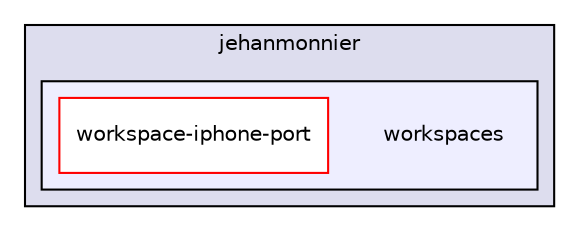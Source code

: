 digraph "workspaces" {
  compound=true
  node [ fontsize="10", fontname="Helvetica"];
  edge [ labelfontsize="10", labelfontname="Helvetica"];
  subgraph clusterdir_0086a5bc28c2c80fdd65429b30ec7201 {
    graph [ bgcolor="#ddddee", pencolor="black", label="jehanmonnier" fontname="Helvetica", fontsize="10", URL="dir_0086a5bc28c2c80fdd65429b30ec7201.html"]
  subgraph clusterdir_b858f17e34ed058634411ab8c7d24549 {
    graph [ bgcolor="#eeeeff", pencolor="black", label="" URL="dir_b858f17e34ed058634411ab8c7d24549.html"];
    dir_b858f17e34ed058634411ab8c7d24549 [shape=plaintext label="workspaces"];
    dir_0b63d9ddac5e0eae8010f03443fa7c42 [shape=box label="workspace-iphone-port" color="red" fillcolor="white" style="filled" URL="dir_0b63d9ddac5e0eae8010f03443fa7c42.html"];
  }
  }
}

